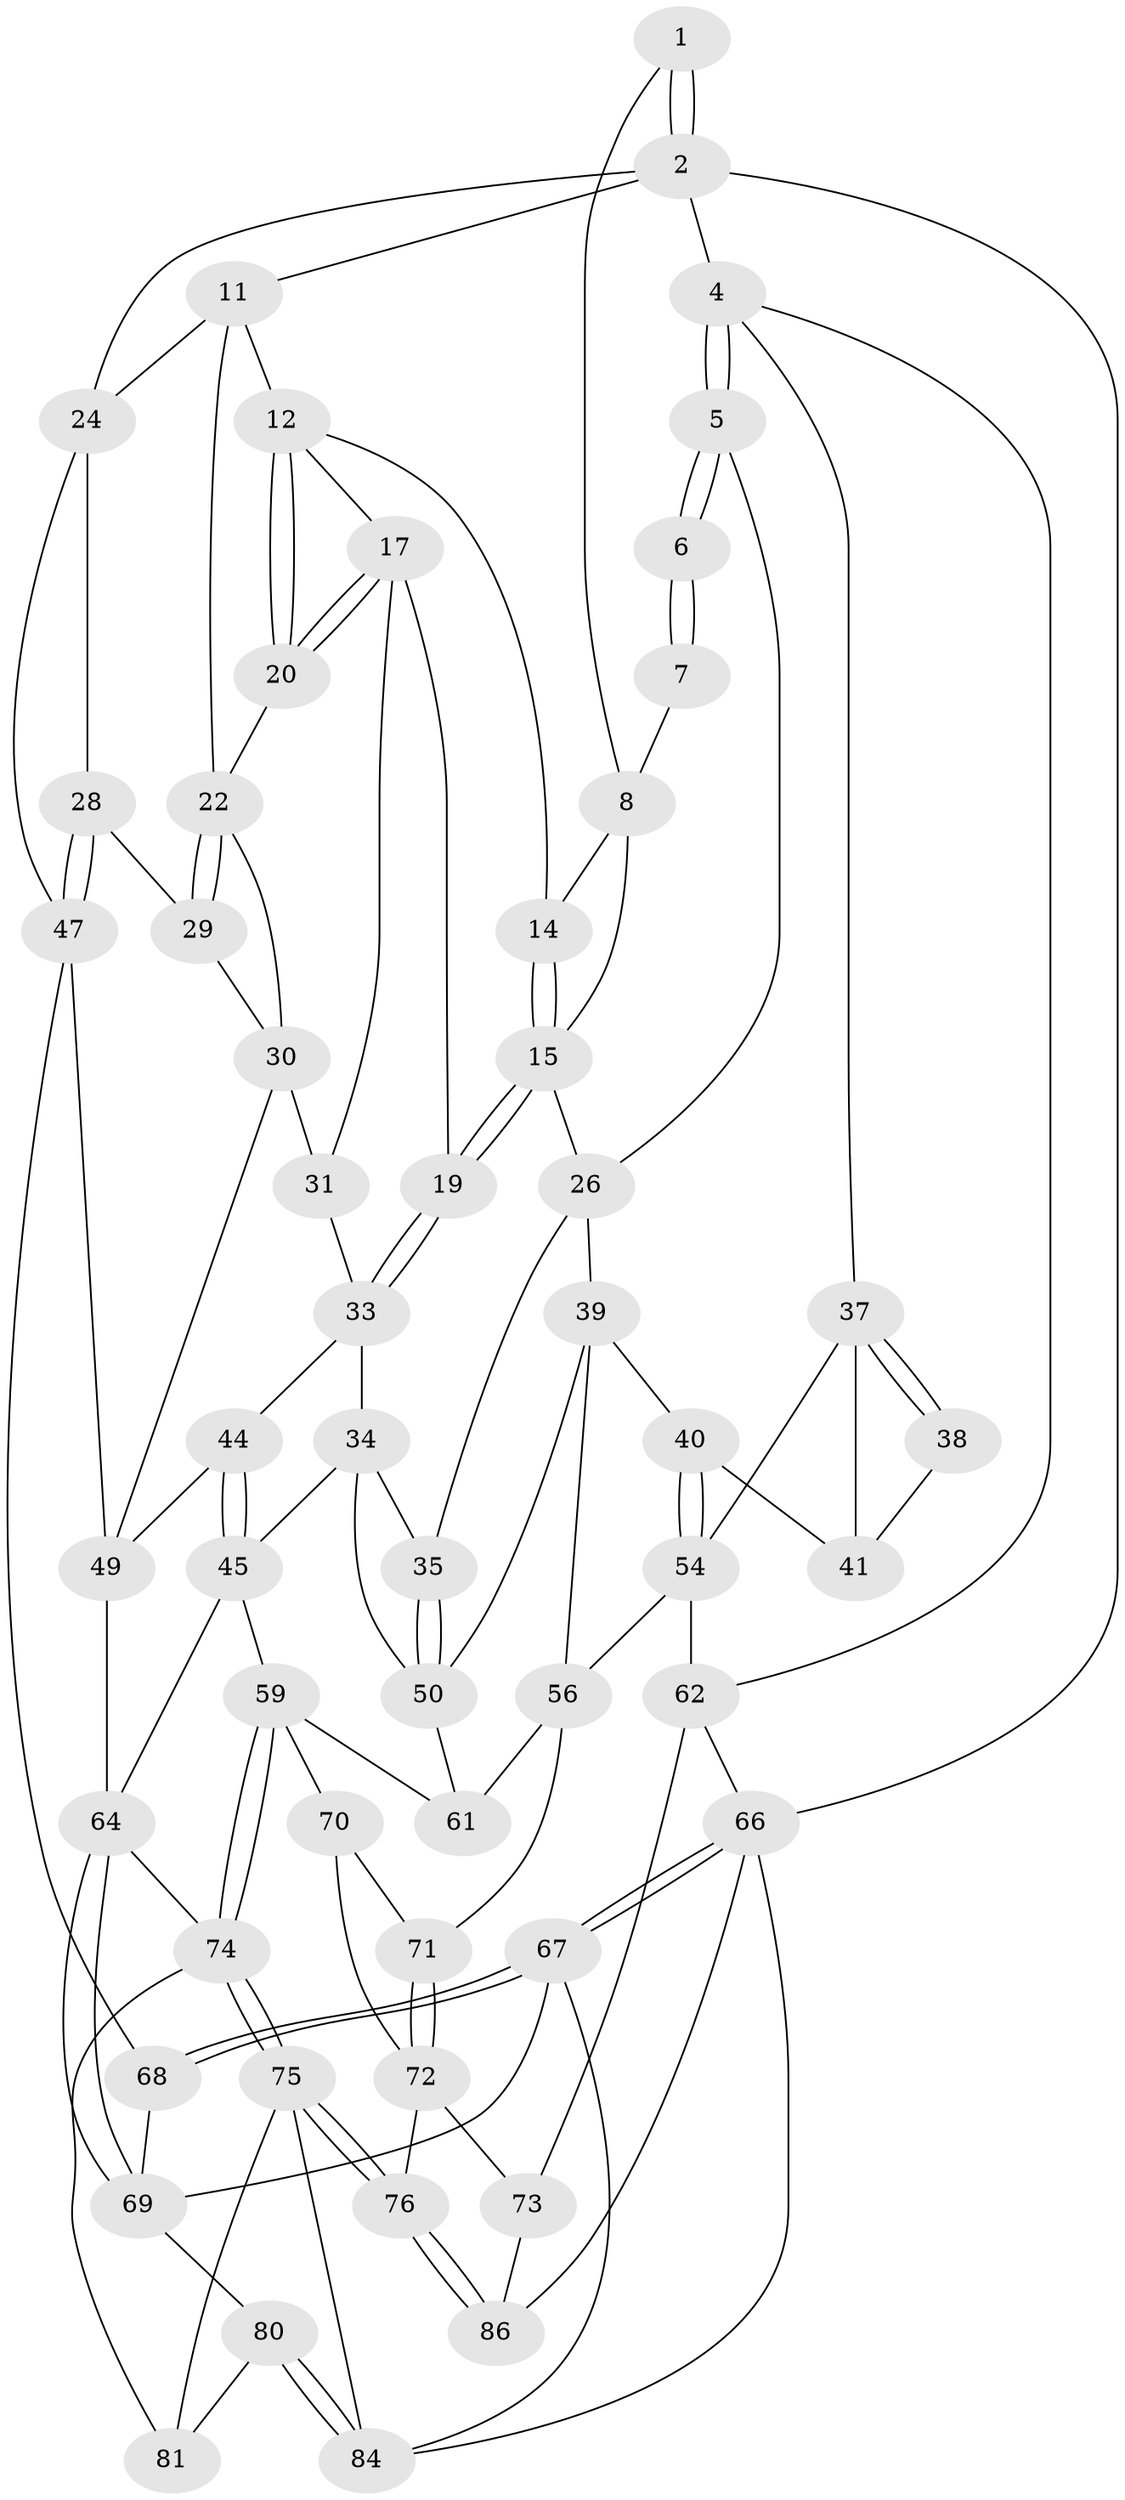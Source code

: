 // original degree distribution, {3: 0.03409090909090909, 5: 0.5340909090909091, 6: 0.2159090909090909, 4: 0.2159090909090909}
// Generated by graph-tools (version 1.1) at 2025/11/02/27/25 16:11:56]
// undirected, 55 vertices, 121 edges
graph export_dot {
graph [start="1"]
  node [color=gray90,style=filled];
  1 [pos="+0.41025984010655486+0"];
  2 [pos="+0.7395458533411675+0",super="+3"];
  4 [pos="+0+0"];
  5 [pos="+0+0",super="+27"];
  6 [pos="+0+0"];
  7 [pos="+0.37677519334250165+0",super="+10"];
  8 [pos="+0.38024878927654515+0",super="+9"];
  11 [pos="+0.7182365770600869+0",super="+21"];
  12 [pos="+0.5979899544693937+0.056944856355772025",super="+13"];
  14 [pos="+0.42779368788347955+0.07644633456728683"];
  15 [pos="+0.3272919630301619+0.19996029665267623",super="+16"];
  17 [pos="+0.4796032175642873+0.20257034296048704",super="+18"];
  19 [pos="+0.40474393890490445+0.2514899478543799"];
  20 [pos="+0.5680522615236882+0.1430812732079731"];
  22 [pos="+0.6715963283862081+0.1954324533492459",super="+23"];
  24 [pos="+1+0",super="+25"];
  26 [pos="+0.17895877955378825+0.20969695427610455",super="+36"];
  28 [pos="+0.8375023673444778+0.27216394616473577"];
  29 [pos="+0.7157711887806704+0.33532633877987394"];
  30 [pos="+0.5936091421661446+0.31822616925994585",super="+32"];
  31 [pos="+0.5898965301912731+0.3183596044545707"];
  33 [pos="+0.3954451158710149+0.30278304302499537",super="+42"];
  34 [pos="+0.3918803801798522+0.3084961830500353",super="+46"];
  35 [pos="+0.25705836978642405+0.3638182749489837"];
  37 [pos="+0+0.007471131302887893",super="+43"];
  38 [pos="+0.10356952383235953+0.20448644569970495"];
  39 [pos="+0.15537078817036531+0.3348014733336708",super="+51"];
  40 [pos="+0.10042791363970642+0.38268239175611873"];
  41 [pos="+0+0.30676829941147954"];
  44 [pos="+0.4960396640062519+0.48116182000703844"];
  45 [pos="+0.48213676134554145+0.4970153486866765",super="+58"];
  47 [pos="+0.8866031812228442+0.31477652219110097",super="+48"];
  49 [pos="+0.6936349416185349+0.4528892875006722",super="+52"];
  50 [pos="+0.28030921700689476+0.4576405675505662",super="+53"];
  54 [pos="+0.0531276972299443+0.5898542792451072",super="+55"];
  56 [pos="+0.15331245914228717+0.5892615748521411",super="+57"];
  59 [pos="+0.43046318509738357+0.654201313868624",super="+60"];
  61 [pos="+0.36504562389007683+0.621479591042939"];
  62 [pos="+0+0.6682361763753356",super="+63"];
  64 [pos="+0.7733885787671918+0.6311360837015582",super="+65"];
  66 [pos="+1+1",super="+88"];
  67 [pos="+1+1",super="+82"];
  68 [pos="+1+0.5361420152602597"];
  69 [pos="+0.8060776227308702+0.6415344702245179",super="+79"];
  70 [pos="+0.32713085950784077+0.7278625377931031"];
  71 [pos="+0.18418805935455312+0.7129582645464497"];
  72 [pos="+0.19901413398566842+0.8639385646888842",super="+77"];
  73 [pos="+0.15560797545111105+0.8870242349464799",super="+87"];
  74 [pos="+0.48605725419946894+0.8706076500252146",super="+78"];
  75 [pos="+0.46172547248297185+0.9486485223700101",super="+83"];
  76 [pos="+0.4319525156199521+0.9926871581994917"];
  80 [pos="+0.7851119577198412+0.8715551792108684"];
  81 [pos="+0.6808478591607715+0.8516200438121477"];
  84 [pos="+0.7590512650796378+0.97477325258177",super="+85"];
  86 [pos="+0.43643060378295806+1"];
  1 -- 2;
  1 -- 2;
  1 -- 8;
  2 -- 11;
  2 -- 24;
  2 -- 4;
  2 -- 66;
  4 -- 5;
  4 -- 5;
  4 -- 37;
  4 -- 62;
  5 -- 6;
  5 -- 6;
  5 -- 26;
  6 -- 7 [weight=2];
  6 -- 7;
  7 -- 8;
  8 -- 14;
  8 -- 15;
  11 -- 12;
  11 -- 24;
  11 -- 22;
  12 -- 20;
  12 -- 20;
  12 -- 17;
  12 -- 14;
  14 -- 15;
  14 -- 15;
  15 -- 19;
  15 -- 19;
  15 -- 26;
  17 -- 20;
  17 -- 20;
  17 -- 19;
  17 -- 31;
  19 -- 33;
  19 -- 33;
  20 -- 22;
  22 -- 29;
  22 -- 29;
  22 -- 30;
  24 -- 47;
  24 -- 28;
  26 -- 35;
  26 -- 39;
  28 -- 29;
  28 -- 47;
  28 -- 47;
  29 -- 30;
  30 -- 31;
  30 -- 49;
  31 -- 33;
  33 -- 34;
  33 -- 44;
  34 -- 35;
  34 -- 50;
  34 -- 45;
  35 -- 50;
  35 -- 50;
  37 -- 38;
  37 -- 38;
  37 -- 41;
  37 -- 54;
  38 -- 41;
  39 -- 40;
  39 -- 56;
  39 -- 50;
  40 -- 41;
  40 -- 54;
  40 -- 54;
  44 -- 45;
  44 -- 45;
  44 -- 49;
  45 -- 59;
  45 -- 64;
  47 -- 49;
  47 -- 68;
  49 -- 64;
  50 -- 61;
  54 -- 62;
  54 -- 56;
  56 -- 61;
  56 -- 71;
  59 -- 74;
  59 -- 74;
  59 -- 61;
  59 -- 70;
  62 -- 73 [weight=2];
  62 -- 66;
  64 -- 69;
  64 -- 69;
  64 -- 74;
  66 -- 67;
  66 -- 67;
  66 -- 84;
  66 -- 86;
  67 -- 68;
  67 -- 68;
  67 -- 84;
  67 -- 69;
  68 -- 69;
  69 -- 80;
  70 -- 71;
  70 -- 72;
  71 -- 72;
  71 -- 72;
  72 -- 73;
  72 -- 76;
  73 -- 86;
  74 -- 75;
  74 -- 75;
  74 -- 81;
  75 -- 76;
  75 -- 76;
  75 -- 81;
  75 -- 84;
  76 -- 86;
  76 -- 86;
  80 -- 81;
  80 -- 84;
  80 -- 84;
}
